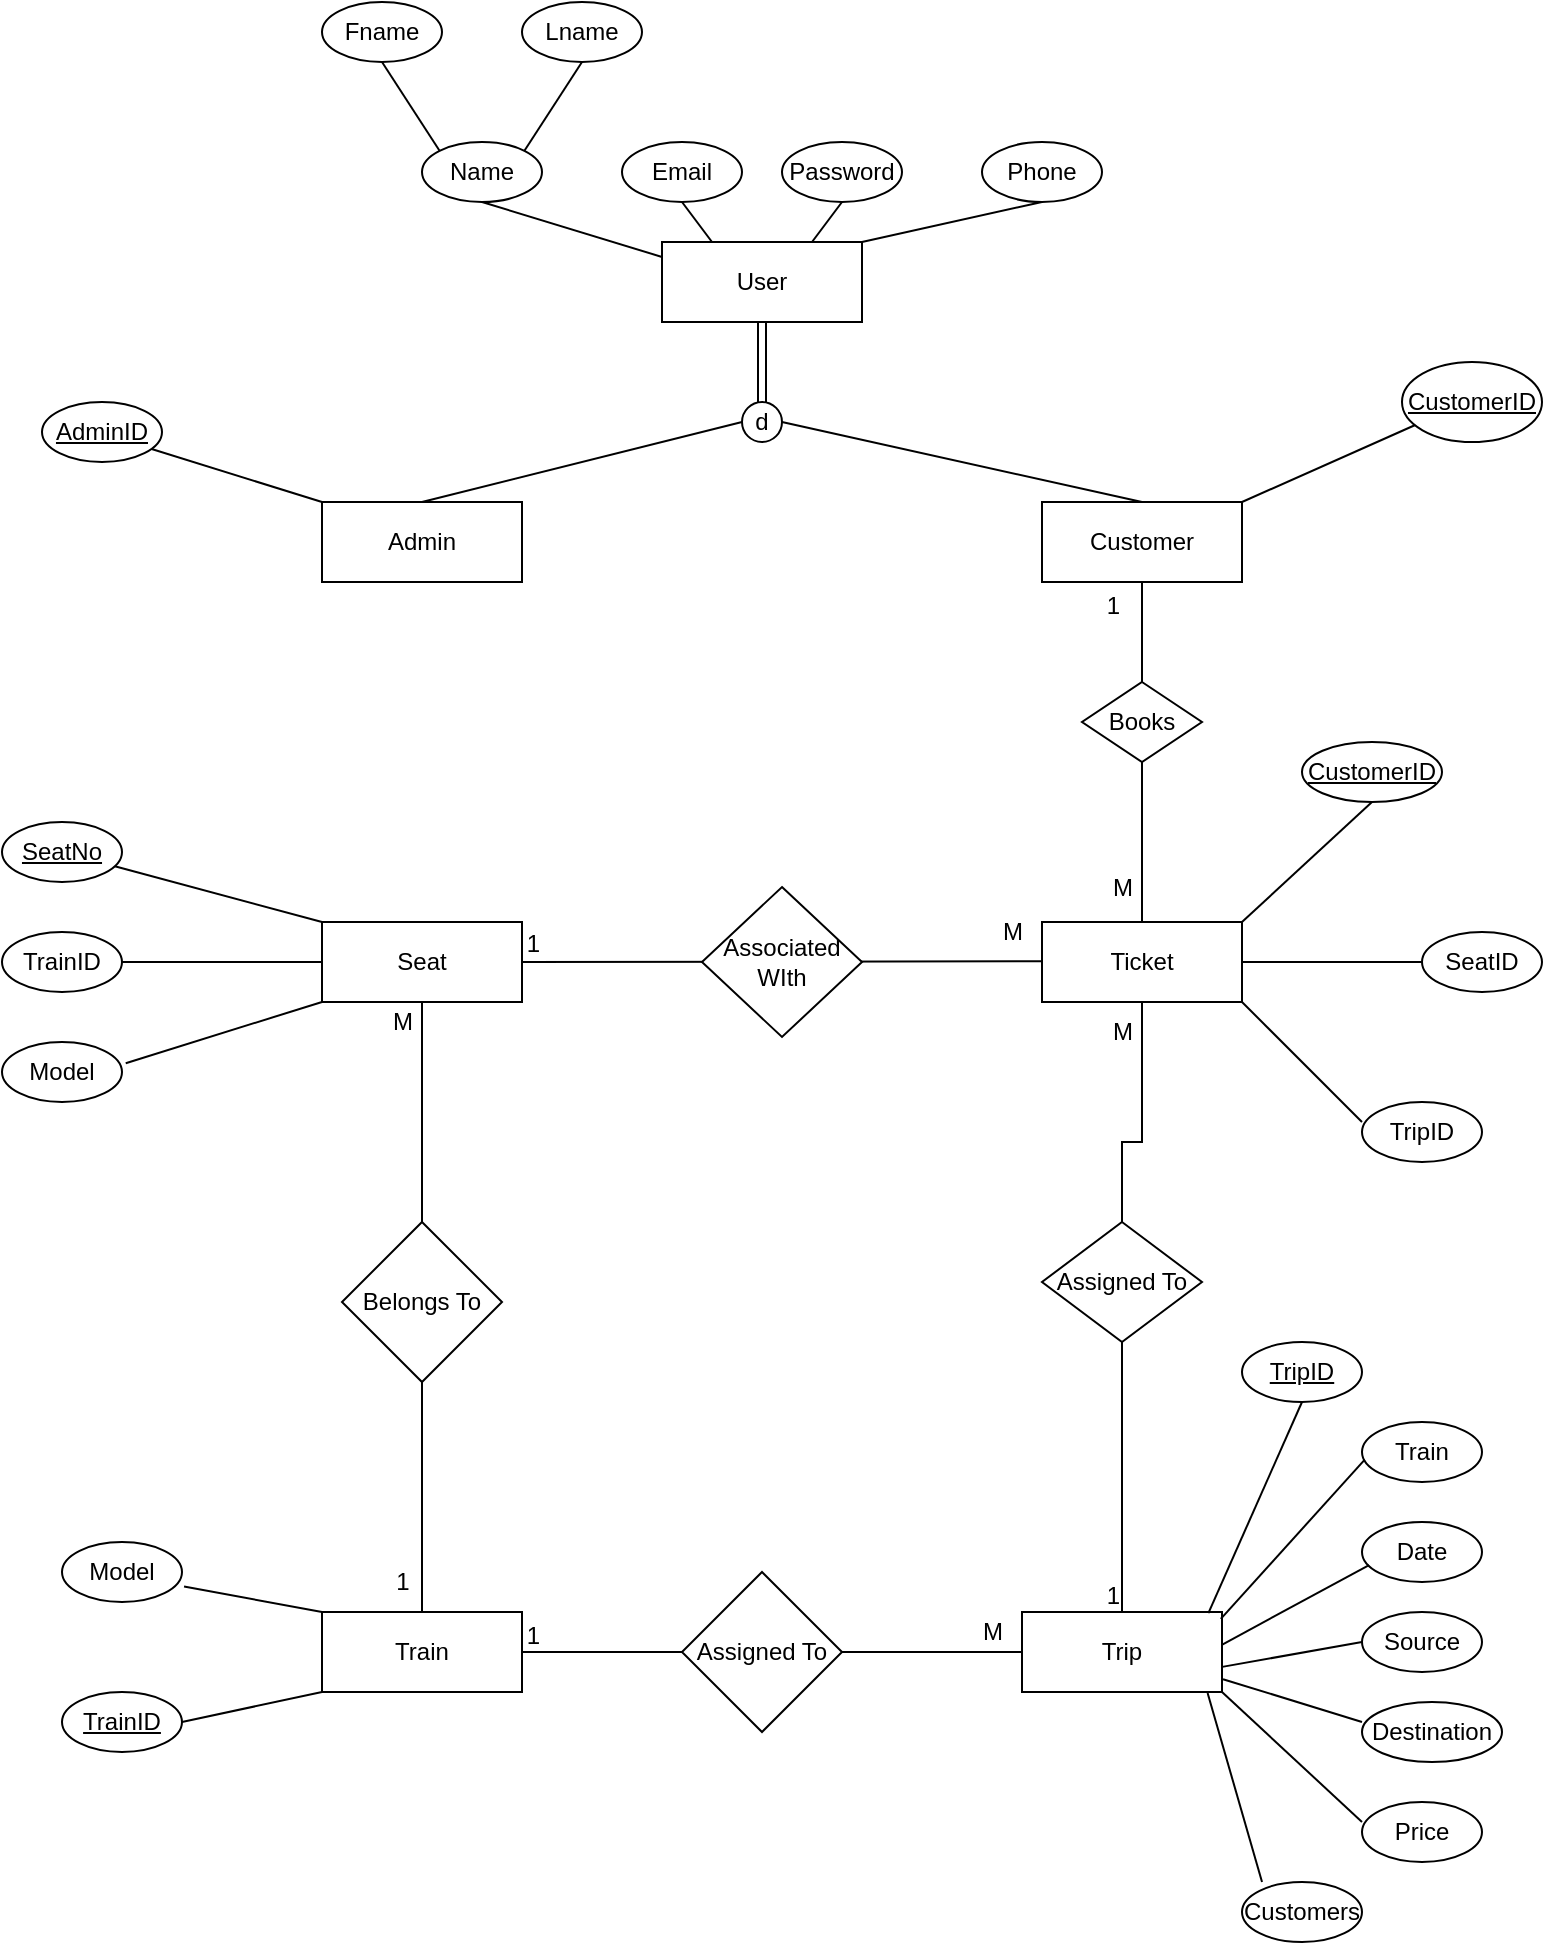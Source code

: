 <mxfile version="21.0.1" type="device"><diagram id="R2lEEEUBdFMjLlhIrx00" name="Page-1"><mxGraphModel dx="808" dy="416" grid="1" gridSize="10" guides="1" tooltips="1" connect="1" arrows="1" fold="1" page="1" pageScale="1" pageWidth="850" pageHeight="1100" math="0" shadow="0" extFonts="Permanent Marker^https://fonts.googleapis.com/css?family=Permanent+Marker"><root><mxCell id="0"/><mxCell id="1" parent="0"/><mxCell id="S_TLuqgDTXEEFybJ3QDy-1" value="User" style="whiteSpace=wrap;html=1;align=center;" parent="1" vertex="1"><mxGeometry x="470" y="230" width="100" height="40" as="geometry"/></mxCell><mxCell id="S_TLuqgDTXEEFybJ3QDy-2" value="Admin" style="whiteSpace=wrap;html=1;align=center;" parent="1" vertex="1"><mxGeometry x="300" y="360" width="100" height="40" as="geometry"/></mxCell><mxCell id="S_TLuqgDTXEEFybJ3QDy-4" value="Customer" style="whiteSpace=wrap;html=1;align=center;" parent="1" vertex="1"><mxGeometry x="660" y="360" width="100" height="40" as="geometry"/></mxCell><mxCell id="S_TLuqgDTXEEFybJ3QDy-7" value="" style="shape=link;html=1;rounded=0;exitX=0.5;exitY=1;exitDx=0;exitDy=0;" parent="1" source="S_TLuqgDTXEEFybJ3QDy-1" edge="1"><mxGeometry relative="1" as="geometry"><mxPoint x="510" y="310" as="sourcePoint"/><mxPoint x="520" y="310" as="targetPoint"/></mxGeometry></mxCell><mxCell id="S_TLuqgDTXEEFybJ3QDy-8" value="" style="resizable=0;html=1;whiteSpace=wrap;align=right;verticalAlign=bottom;" parent="S_TLuqgDTXEEFybJ3QDy-7" connectable="0" vertex="1"><mxGeometry x="1" relative="1" as="geometry"/></mxCell><mxCell id="1GjXLrG3ZuYTbCbOP0cH-1" value="d" style="ellipse;whiteSpace=wrap;html=1;" parent="1" vertex="1"><mxGeometry x="510" y="310" width="20" height="20" as="geometry"/></mxCell><mxCell id="1GjXLrG3ZuYTbCbOP0cH-2" value="" style="endArrow=none;html=1;rounded=0;exitX=0.5;exitY=0;exitDx=0;exitDy=0;" parent="1" source="S_TLuqgDTXEEFybJ3QDy-2" edge="1"><mxGeometry width="50" height="50" relative="1" as="geometry"><mxPoint x="460" y="370" as="sourcePoint"/><mxPoint x="510" y="320" as="targetPoint"/></mxGeometry></mxCell><mxCell id="1GjXLrG3ZuYTbCbOP0cH-4" value="" style="endArrow=none;html=1;rounded=0;entryX=1;entryY=0.5;entryDx=0;entryDy=0;exitX=0.5;exitY=0;exitDx=0;exitDy=0;" parent="1" source="S_TLuqgDTXEEFybJ3QDy-4" target="1GjXLrG3ZuYTbCbOP0cH-1" edge="1"><mxGeometry width="50" height="50" relative="1" as="geometry"><mxPoint x="550" y="400" as="sourcePoint"/><mxPoint x="600" y="350" as="targetPoint"/></mxGeometry></mxCell><mxCell id="1GjXLrG3ZuYTbCbOP0cH-5" value="Name" style="ellipse;whiteSpace=wrap;html=1;" parent="1" vertex="1"><mxGeometry x="350" y="180" width="60" height="30" as="geometry"/></mxCell><mxCell id="1GjXLrG3ZuYTbCbOP0cH-6" value="Email" style="ellipse;whiteSpace=wrap;html=1;" parent="1" vertex="1"><mxGeometry x="450" y="180" width="60" height="30" as="geometry"/></mxCell><mxCell id="1GjXLrG3ZuYTbCbOP0cH-7" value="Password" style="ellipse;whiteSpace=wrap;html=1;" parent="1" vertex="1"><mxGeometry x="530" y="180" width="60" height="30" as="geometry"/></mxCell><mxCell id="1GjXLrG3ZuYTbCbOP0cH-8" value="Fname" style="ellipse;whiteSpace=wrap;html=1;" parent="1" vertex="1"><mxGeometry x="300" y="110" width="60" height="30" as="geometry"/></mxCell><mxCell id="1GjXLrG3ZuYTbCbOP0cH-10" value="" style="endArrow=none;html=1;rounded=0;entryX=0.5;entryY=1;entryDx=0;entryDy=0;exitX=0;exitY=0;exitDx=0;exitDy=0;" parent="1" source="1GjXLrG3ZuYTbCbOP0cH-5" target="1GjXLrG3ZuYTbCbOP0cH-8" edge="1"><mxGeometry width="50" height="50" relative="1" as="geometry"><mxPoint x="310" y="200" as="sourcePoint"/><mxPoint x="360" y="150" as="targetPoint"/></mxGeometry></mxCell><mxCell id="1GjXLrG3ZuYTbCbOP0cH-11" value="Lname" style="ellipse;whiteSpace=wrap;html=1;" parent="1" vertex="1"><mxGeometry x="400" y="110" width="60" height="30" as="geometry"/></mxCell><mxCell id="1GjXLrG3ZuYTbCbOP0cH-12" value="" style="endArrow=none;html=1;rounded=0;entryX=0.5;entryY=1;entryDx=0;entryDy=0;exitX=1;exitY=0;exitDx=0;exitDy=0;" parent="1" source="1GjXLrG3ZuYTbCbOP0cH-5" target="1GjXLrG3ZuYTbCbOP0cH-11" edge="1"><mxGeometry width="50" height="50" relative="1" as="geometry"><mxPoint x="494" y="184" as="sourcePoint"/><mxPoint x="495" y="150" as="targetPoint"/></mxGeometry></mxCell><mxCell id="1GjXLrG3ZuYTbCbOP0cH-13" value="" style="endArrow=none;html=1;rounded=0;entryX=0.5;entryY=1;entryDx=0;entryDy=0;exitX=0.004;exitY=0.19;exitDx=0;exitDy=0;exitPerimeter=0;" parent="1" source="S_TLuqgDTXEEFybJ3QDy-1" target="1GjXLrG3ZuYTbCbOP0cH-5" edge="1"><mxGeometry width="50" height="50" relative="1" as="geometry"><mxPoint x="380" y="290" as="sourcePoint"/><mxPoint x="430" y="240" as="targetPoint"/></mxGeometry></mxCell><mxCell id="1GjXLrG3ZuYTbCbOP0cH-14" value="" style="endArrow=none;html=1;rounded=0;entryX=0.5;entryY=1;entryDx=0;entryDy=0;exitX=0.25;exitY=0;exitDx=0;exitDy=0;" parent="1" source="S_TLuqgDTXEEFybJ3QDy-1" target="1GjXLrG3ZuYTbCbOP0cH-6" edge="1"><mxGeometry width="50" height="50" relative="1" as="geometry"><mxPoint x="510" y="260" as="sourcePoint"/><mxPoint x="560" y="210" as="targetPoint"/></mxGeometry></mxCell><mxCell id="1GjXLrG3ZuYTbCbOP0cH-16" value="" style="endArrow=none;html=1;rounded=0;entryX=0.5;entryY=1;entryDx=0;entryDy=0;exitX=0.75;exitY=0;exitDx=0;exitDy=0;" parent="1" source="S_TLuqgDTXEEFybJ3QDy-1" target="1GjXLrG3ZuYTbCbOP0cH-7" edge="1"><mxGeometry width="50" height="50" relative="1" as="geometry"><mxPoint x="670" y="280" as="sourcePoint"/><mxPoint x="720" y="230" as="targetPoint"/></mxGeometry></mxCell><mxCell id="hJ7zthsnXFYYwpF40C21-1" value="Train" style="whiteSpace=wrap;html=1;align=center;" parent="1" vertex="1"><mxGeometry x="300" y="915" width="100" height="40" as="geometry"/></mxCell><mxCell id="hJ7zthsnXFYYwpF40C21-2" value="Trip" style="whiteSpace=wrap;html=1;align=center;" parent="1" vertex="1"><mxGeometry x="650" y="915" width="100" height="40" as="geometry"/></mxCell><mxCell id="hJ7zthsnXFYYwpF40C21-4" value="" style="endArrow=none;html=1;rounded=0;entryX=0.5;entryY=1;entryDx=0;entryDy=0;exitX=0.004;exitY=0.19;exitDx=0;exitDy=0;exitPerimeter=0;" parent="1" edge="1"><mxGeometry width="50" height="50" relative="1" as="geometry"><mxPoint x="300" y="360" as="sourcePoint"/><mxPoint x="210" y="332" as="targetPoint"/></mxGeometry></mxCell><mxCell id="hJ7zthsnXFYYwpF40C21-6" value="" style="endArrow=none;html=1;rounded=0;entryX=0.5;entryY=1;entryDx=0;entryDy=0;" parent="1" edge="1"><mxGeometry width="50" height="50" relative="1" as="geometry"><mxPoint x="850" y="320" as="sourcePoint"/><mxPoint x="760" y="360" as="targetPoint"/></mxGeometry></mxCell><mxCell id="hJ7zthsnXFYYwpF40C21-8" value="&lt;u&gt;AdminID&lt;/u&gt;" style="ellipse;whiteSpace=wrap;html=1;" parent="1" vertex="1"><mxGeometry x="160" y="310" width="60" height="30" as="geometry"/></mxCell><mxCell id="hJ7zthsnXFYYwpF40C21-9" value="&lt;u&gt;CustomerID&lt;/u&gt;" style="ellipse;whiteSpace=wrap;html=1;" parent="1" vertex="1"><mxGeometry x="840" y="290" width="70" height="40" as="geometry"/></mxCell><mxCell id="hJ7zthsnXFYYwpF40C21-11" value="" style="endArrow=none;html=1;rounded=0;exitX=0;exitY=0;exitDx=0;exitDy=0;entryX=1.017;entryY=0.742;entryDx=0;entryDy=0;entryPerimeter=0;" parent="1" source="hJ7zthsnXFYYwpF40C21-1" target="hJ7zthsnXFYYwpF40C21-13" edge="1"><mxGeometry width="50" height="50" relative="1" as="geometry"><mxPoint x="310" y="915" as="sourcePoint"/><mxPoint x="260.48" y="895" as="targetPoint"/><Array as="points"/></mxGeometry></mxCell><mxCell id="hJ7zthsnXFYYwpF40C21-12" value="" style="endArrow=none;html=1;rounded=0;entryX=0;entryY=1;entryDx=0;entryDy=0;exitX=1;exitY=0.5;exitDx=0;exitDy=0;" parent="1" source="hJ7zthsnXFYYwpF40C21-14" target="hJ7zthsnXFYYwpF40C21-1" edge="1"><mxGeometry width="50" height="50" relative="1" as="geometry"><mxPoint x="260.48" y="965" as="sourcePoint"/><mxPoint x="300" y="955" as="targetPoint"/></mxGeometry></mxCell><mxCell id="hJ7zthsnXFYYwpF40C21-13" value="Model" style="ellipse;whiteSpace=wrap;html=1;" parent="1" vertex="1"><mxGeometry x="170" y="880" width="60" height="30" as="geometry"/></mxCell><mxCell id="hJ7zthsnXFYYwpF40C21-14" value="&lt;u&gt;TrainID&lt;/u&gt;" style="ellipse;whiteSpace=wrap;html=1;" parent="1" vertex="1"><mxGeometry x="170" y="955" width="60" height="30" as="geometry"/></mxCell><mxCell id="hJ7zthsnXFYYwpF40C21-15" value="Seat" style="whiteSpace=wrap;html=1;align=center;" parent="1" vertex="1"><mxGeometry x="300" y="570" width="100" height="40" as="geometry"/></mxCell><mxCell id="hJ7zthsnXFYYwpF40C21-17" value="Ticket" style="whiteSpace=wrap;html=1;align=center;" parent="1" vertex="1"><mxGeometry x="660" y="570" width="100" height="40" as="geometry"/></mxCell><mxCell id="hJ7zthsnXFYYwpF40C21-18" value="&lt;u&gt;CustomerID&lt;/u&gt;" style="ellipse;whiteSpace=wrap;html=1;" parent="1" vertex="1"><mxGeometry x="790" y="480" width="70" height="30" as="geometry"/></mxCell><mxCell id="hJ7zthsnXFYYwpF40C21-19" value="SeatID" style="ellipse;whiteSpace=wrap;html=1;" parent="1" vertex="1"><mxGeometry x="850" y="575" width="60" height="30" as="geometry"/></mxCell><mxCell id="hJ7zthsnXFYYwpF40C21-20" value="TripID" style="ellipse;whiteSpace=wrap;html=1;" parent="1" vertex="1"><mxGeometry x="820" y="660" width="60" height="30" as="geometry"/></mxCell><mxCell id="hJ7zthsnXFYYwpF40C21-22" value="" style="endArrow=none;html=1;rounded=0;entryX=0.5;entryY=1;entryDx=0;entryDy=0;exitX=0.5;exitY=1;exitDx=0;exitDy=0;" parent="1" source="hJ7zthsnXFYYwpF40C21-18" edge="1"><mxGeometry width="50" height="50" relative="1" as="geometry"><mxPoint x="850" y="598" as="sourcePoint"/><mxPoint x="760" y="570" as="targetPoint"/></mxGeometry></mxCell><mxCell id="hJ7zthsnXFYYwpF40C21-24" value="&lt;u&gt;SeatNo&lt;/u&gt;" style="ellipse;whiteSpace=wrap;html=1;" parent="1" vertex="1"><mxGeometry x="140" y="520" width="60" height="30" as="geometry"/></mxCell><mxCell id="hJ7zthsnXFYYwpF40C21-26" value="" style="endArrow=none;html=1;rounded=0;exitX=1;exitY=0.5;exitDx=0;exitDy=0;" parent="1" source="hJ7zthsnXFYYwpF40C21-17" edge="1"><mxGeometry width="50" height="50" relative="1" as="geometry"><mxPoint x="760" y="600" as="sourcePoint"/><mxPoint x="850" y="590" as="targetPoint"/></mxGeometry></mxCell><mxCell id="hJ7zthsnXFYYwpF40C21-27" value="" style="endArrow=none;html=1;rounded=0;entryX=0.5;entryY=1;entryDx=0;entryDy=0;exitX=0.004;exitY=0.19;exitDx=0;exitDy=0;exitPerimeter=0;" parent="1" edge="1"><mxGeometry width="50" height="50" relative="1" as="geometry"><mxPoint x="820" y="670" as="sourcePoint"/><mxPoint x="760" y="610" as="targetPoint"/></mxGeometry></mxCell><mxCell id="hJ7zthsnXFYYwpF40C21-28" value="TrainID" style="ellipse;whiteSpace=wrap;html=1;" parent="1" vertex="1"><mxGeometry x="140" y="575" width="60" height="30" as="geometry"/></mxCell><mxCell id="hJ7zthsnXFYYwpF40C21-29" value="Model" style="ellipse;whiteSpace=wrap;html=1;" parent="1" vertex="1"><mxGeometry x="140" y="630" width="60" height="30" as="geometry"/></mxCell><mxCell id="hJ7zthsnXFYYwpF40C21-30" value="" style="endArrow=none;html=1;rounded=0;exitX=0;exitY=0;exitDx=0;exitDy=0;" parent="1" source="hJ7zthsnXFYYwpF40C21-15" target="hJ7zthsnXFYYwpF40C21-24" edge="1"><mxGeometry width="50" height="50" relative="1" as="geometry"><mxPoint x="310" y="480" as="sourcePoint"/><mxPoint x="260" y="440" as="targetPoint"/></mxGeometry></mxCell><mxCell id="hJ7zthsnXFYYwpF40C21-32" value="" style="endArrow=none;html=1;rounded=0;exitX=0;exitY=0.5;exitDx=0;exitDy=0;entryX=1;entryY=0.5;entryDx=0;entryDy=0;" parent="1" source="hJ7zthsnXFYYwpF40C21-15" target="hJ7zthsnXFYYwpF40C21-28" edge="1"><mxGeometry width="50" height="50" relative="1" as="geometry"><mxPoint x="310" y="500" as="sourcePoint"/><mxPoint x="259" y="500" as="targetPoint"/></mxGeometry></mxCell><mxCell id="hJ7zthsnXFYYwpF40C21-33" value="" style="endArrow=none;html=1;rounded=0;exitX=0;exitY=1;exitDx=0;exitDy=0;entryX=1.031;entryY=0.353;entryDx=0;entryDy=0;entryPerimeter=0;" parent="1" source="hJ7zthsnXFYYwpF40C21-15" target="hJ7zthsnXFYYwpF40C21-29" edge="1"><mxGeometry width="50" height="50" relative="1" as="geometry"><mxPoint x="320" y="510" as="sourcePoint"/><mxPoint x="269" y="510" as="targetPoint"/></mxGeometry></mxCell><mxCell id="hJ7zthsnXFYYwpF40C21-35" value="Phone" style="ellipse;whiteSpace=wrap;html=1;" parent="1" vertex="1"><mxGeometry x="630" y="180" width="60" height="30" as="geometry"/></mxCell><mxCell id="hJ7zthsnXFYYwpF40C21-36" value="" style="endArrow=none;html=1;rounded=0;entryX=0.5;entryY=1;entryDx=0;entryDy=0;exitX=1;exitY=0;exitDx=0;exitDy=0;" parent="1" source="S_TLuqgDTXEEFybJ3QDy-1" target="hJ7zthsnXFYYwpF40C21-35" edge="1"><mxGeometry width="50" height="50" relative="1" as="geometry"><mxPoint x="555" y="240" as="sourcePoint"/><mxPoint x="570" y="220" as="targetPoint"/></mxGeometry></mxCell><mxCell id="hJ7zthsnXFYYwpF40C21-38" value="&lt;u&gt;TripID&lt;/u&gt;" style="ellipse;whiteSpace=wrap;html=1;" parent="1" vertex="1"><mxGeometry x="760" y="780" width="60" height="30" as="geometry"/></mxCell><mxCell id="hJ7zthsnXFYYwpF40C21-39" value="Train" style="ellipse;whiteSpace=wrap;html=1;" parent="1" vertex="1"><mxGeometry x="820" y="820" width="60" height="30" as="geometry"/></mxCell><mxCell id="hJ7zthsnXFYYwpF40C21-40" value="Date" style="ellipse;whiteSpace=wrap;html=1;" parent="1" vertex="1"><mxGeometry x="820" y="870" width="60" height="30" as="geometry"/></mxCell><mxCell id="hJ7zthsnXFYYwpF40C21-41" value="Source" style="ellipse;whiteSpace=wrap;html=1;" parent="1" vertex="1"><mxGeometry x="820" y="915" width="60" height="30" as="geometry"/></mxCell><mxCell id="hJ7zthsnXFYYwpF40C21-42" value="Destination" style="ellipse;whiteSpace=wrap;html=1;" parent="1" vertex="1"><mxGeometry x="820" y="960" width="70" height="30" as="geometry"/></mxCell><mxCell id="hJ7zthsnXFYYwpF40C21-43" value="Price" style="ellipse;whiteSpace=wrap;html=1;" parent="1" vertex="1"><mxGeometry x="820" y="1010" width="60" height="30" as="geometry"/></mxCell><mxCell id="hJ7zthsnXFYYwpF40C21-44" value="Customers" style="ellipse;whiteSpace=wrap;html=1;" parent="1" vertex="1"><mxGeometry x="760" y="1050" width="60" height="30" as="geometry"/></mxCell><mxCell id="hJ7zthsnXFYYwpF40C21-45" value="" style="endArrow=none;html=1;rounded=0;entryX=0.5;entryY=1;entryDx=0;entryDy=0;exitX=0.932;exitY=0.013;exitDx=0;exitDy=0;exitPerimeter=0;" parent="1" source="hJ7zthsnXFYYwpF40C21-2" target="hJ7zthsnXFYYwpF40C21-38" edge="1"><mxGeometry width="50" height="50" relative="1" as="geometry"><mxPoint x="760" y="930" as="sourcePoint"/><mxPoint x="700" y="870" as="targetPoint"/></mxGeometry></mxCell><mxCell id="hJ7zthsnXFYYwpF40C21-47" value="" style="endArrow=none;html=1;rounded=0;entryX=0.023;entryY=0.627;entryDx=0;entryDy=0;exitX=0.994;exitY=0.086;exitDx=0;exitDy=0;exitPerimeter=0;entryPerimeter=0;" parent="1" source="hJ7zthsnXFYYwpF40C21-2" target="hJ7zthsnXFYYwpF40C21-39" edge="1"><mxGeometry width="50" height="50" relative="1" as="geometry"><mxPoint x="760" y="925" as="sourcePoint"/><mxPoint x="800" y="820" as="targetPoint"/></mxGeometry></mxCell><mxCell id="hJ7zthsnXFYYwpF40C21-48" value="" style="endArrow=none;html=1;rounded=0;entryX=0.059;entryY=0.718;entryDx=0;entryDy=0;exitX=0.997;exitY=0.413;exitDx=0;exitDy=0;exitPerimeter=0;entryPerimeter=0;" parent="1" source="hJ7zthsnXFYYwpF40C21-2" target="hJ7zthsnXFYYwpF40C21-40" edge="1"><mxGeometry width="50" height="50" relative="1" as="geometry"><mxPoint x="770" y="935" as="sourcePoint"/><mxPoint x="810" y="830" as="targetPoint"/></mxGeometry></mxCell><mxCell id="hJ7zthsnXFYYwpF40C21-49" value="" style="endArrow=none;html=1;rounded=0;entryX=0;entryY=0.5;entryDx=0;entryDy=0;exitX=1.001;exitY=0.686;exitDx=0;exitDy=0;exitPerimeter=0;" parent="1" source="hJ7zthsnXFYYwpF40C21-2" target="hJ7zthsnXFYYwpF40C21-41" edge="1"><mxGeometry width="50" height="50" relative="1" as="geometry"><mxPoint x="780" y="945" as="sourcePoint"/><mxPoint x="820" y="840" as="targetPoint"/></mxGeometry></mxCell><mxCell id="hJ7zthsnXFYYwpF40C21-50" value="" style="endArrow=none;html=1;rounded=0;entryX=0;entryY=0.333;entryDx=0;entryDy=0;exitX=1.005;exitY=0.84;exitDx=0;exitDy=0;exitPerimeter=0;entryPerimeter=0;" parent="1" source="hJ7zthsnXFYYwpF40C21-2" target="hJ7zthsnXFYYwpF40C21-42" edge="1"><mxGeometry width="50" height="50" relative="1" as="geometry"><mxPoint x="790" y="955" as="sourcePoint"/><mxPoint x="830" y="850" as="targetPoint"/></mxGeometry></mxCell><mxCell id="hJ7zthsnXFYYwpF40C21-51" value="" style="endArrow=none;html=1;rounded=0;entryX=0;entryY=0.333;entryDx=0;entryDy=0;exitX=1;exitY=1;exitDx=0;exitDy=0;entryPerimeter=0;" parent="1" source="hJ7zthsnXFYYwpF40C21-2" target="hJ7zthsnXFYYwpF40C21-43" edge="1"><mxGeometry width="50" height="50" relative="1" as="geometry"><mxPoint x="800" y="965" as="sourcePoint"/><mxPoint x="840" y="860" as="targetPoint"/></mxGeometry></mxCell><mxCell id="hJ7zthsnXFYYwpF40C21-52" value="" style="endArrow=none;html=1;rounded=0;entryX=0.167;entryY=0;entryDx=0;entryDy=0;exitX=0.928;exitY=1.013;exitDx=0;exitDy=0;exitPerimeter=0;entryPerimeter=0;" parent="1" source="hJ7zthsnXFYYwpF40C21-2" target="hJ7zthsnXFYYwpF40C21-44" edge="1"><mxGeometry width="50" height="50" relative="1" as="geometry"><mxPoint x="810" y="975" as="sourcePoint"/><mxPoint x="850" y="870" as="targetPoint"/></mxGeometry></mxCell><mxCell id="hJ7zthsnXFYYwpF40C21-57" value="" style="endArrow=none;html=1;rounded=0;entryX=0.5;entryY=1;entryDx=0;entryDy=0;exitX=0.5;exitY=0;exitDx=0;exitDy=0;" parent="1" source="hJ7zthsnXFYYwpF40C21-17" target="S_TLuqgDTXEEFybJ3QDy-4" edge="1"><mxGeometry relative="1" as="geometry"><mxPoint x="710" y="570" as="sourcePoint"/><mxPoint x="680" y="470" as="targetPoint"/></mxGeometry></mxCell><mxCell id="hJ7zthsnXFYYwpF40C21-58" value="1" style="resizable=0;html=1;whiteSpace=wrap;align=right;verticalAlign=bottom;" parent="hJ7zthsnXFYYwpF40C21-57" connectable="0" vertex="1"><mxGeometry x="1" relative="1" as="geometry"><mxPoint x="-10" y="20" as="offset"/></mxGeometry></mxCell><mxCell id="hJ7zthsnXFYYwpF40C21-59" value="M" style="text;html=1;align=center;verticalAlign=middle;resizable=0;points=[];autosize=1;strokeColor=none;fillColor=none;" parent="1" vertex="1"><mxGeometry x="685" y="538" width="30" height="30" as="geometry"/></mxCell><mxCell id="hJ7zthsnXFYYwpF40C21-61" value="" style="endArrow=none;html=1;rounded=0;entryX=0.5;entryY=0;entryDx=0;entryDy=0;exitX=0.5;exitY=1;exitDx=0;exitDy=0;" parent="1" source="hJ7zthsnXFYYwpF40C21-17" target="hJ7zthsnXFYYwpF40C21-2" edge="1"><mxGeometry relative="1" as="geometry"><mxPoint x="650" y="870" as="sourcePoint"/><mxPoint x="650" y="700" as="targetPoint"/><Array as="points"><mxPoint x="710" y="680"/><mxPoint x="700" y="680"/></Array></mxGeometry></mxCell><mxCell id="hJ7zthsnXFYYwpF40C21-62" value="1" style="resizable=0;html=1;whiteSpace=wrap;align=right;verticalAlign=bottom;" parent="hJ7zthsnXFYYwpF40C21-61" connectable="0" vertex="1"><mxGeometry x="1" relative="1" as="geometry"><mxPoint as="offset"/></mxGeometry></mxCell><mxCell id="hJ7zthsnXFYYwpF40C21-64" value="M" style="text;html=1;align=center;verticalAlign=middle;resizable=0;points=[];autosize=1;strokeColor=none;fillColor=none;" parent="1" vertex="1"><mxGeometry x="685" y="610" width="30" height="30" as="geometry"/></mxCell><mxCell id="hJ7zthsnXFYYwpF40C21-73" value="M" style="text;html=1;align=center;verticalAlign=middle;resizable=0;points=[];autosize=1;strokeColor=none;fillColor=none;" parent="1" vertex="1"><mxGeometry x="620" y="910" width="30" height="30" as="geometry"/></mxCell><mxCell id="hJ7zthsnXFYYwpF40C21-75" value="Assigned To" style="shape=rhombus;perimeter=rhombusPerimeter;whiteSpace=wrap;html=1;align=center;" parent="1" vertex="1"><mxGeometry x="660" y="720" width="80" height="60" as="geometry"/></mxCell><mxCell id="hJ7zthsnXFYYwpF40C21-77" value="Books" style="shape=rhombus;perimeter=rhombusPerimeter;whiteSpace=wrap;html=1;align=center;" parent="1" vertex="1"><mxGeometry x="680" y="450" width="60" height="40" as="geometry"/></mxCell><mxCell id="hJ7zthsnXFYYwpF40C21-80" value="" style="endArrow=none;html=1;rounded=0;entryX=1;entryY=0.5;entryDx=0;entryDy=0;exitX=0;exitY=0.5;exitDx=0;exitDy=0;" parent="1" source="hJ7zthsnXFYYwpF40C21-2" target="hJ7zthsnXFYYwpF40C21-1" edge="1"><mxGeometry relative="1" as="geometry"><mxPoint x="520" y="900" as="sourcePoint"/><mxPoint x="680" y="900" as="targetPoint"/></mxGeometry></mxCell><mxCell id="hJ7zthsnXFYYwpF40C21-81" value="1" style="resizable=0;html=1;whiteSpace=wrap;align=right;verticalAlign=bottom;" parent="hJ7zthsnXFYYwpF40C21-80" connectable="0" vertex="1"><mxGeometry x="1" relative="1" as="geometry"><mxPoint x="10" as="offset"/></mxGeometry></mxCell><mxCell id="hJ7zthsnXFYYwpF40C21-83" value="" style="endArrow=none;html=1;rounded=0;entryX=1;entryY=0.5;entryDx=0;entryDy=0;exitX=0;exitY=0.5;exitDx=0;exitDy=0;" parent="1" edge="1" target="hJ7zthsnXFYYwpF40C21-15"><mxGeometry relative="1" as="geometry"><mxPoint x="660" y="589.67" as="sourcePoint"/><mxPoint x="410" y="589.67" as="targetPoint"/></mxGeometry></mxCell><mxCell id="hJ7zthsnXFYYwpF40C21-84" value="1" style="resizable=0;html=1;whiteSpace=wrap;align=right;verticalAlign=bottom;" parent="hJ7zthsnXFYYwpF40C21-83" connectable="0" vertex="1"><mxGeometry x="1" relative="1" as="geometry"><mxPoint x="10" as="offset"/></mxGeometry></mxCell><mxCell id="_chPjPEqTz5BwBeuGJpS-2" value="Assigned To" style="rhombus;whiteSpace=wrap;html=1;" vertex="1" parent="1"><mxGeometry x="480" y="895" width="80" height="80" as="geometry"/></mxCell><mxCell id="_chPjPEqTz5BwBeuGJpS-3" value="" style="endArrow=none;html=1;rounded=0;exitX=0.5;exitY=0;exitDx=0;exitDy=0;entryX=0.5;entryY=1;entryDx=0;entryDy=0;" edge="1" parent="1" source="hJ7zthsnXFYYwpF40C21-1" target="hJ7zthsnXFYYwpF40C21-15"><mxGeometry width="50" height="50" relative="1" as="geometry"><mxPoint x="430" y="860" as="sourcePoint"/><mxPoint x="480" y="810" as="targetPoint"/></mxGeometry></mxCell><mxCell id="_chPjPEqTz5BwBeuGJpS-4" value="Associated WIth" style="rhombus;whiteSpace=wrap;html=1;" vertex="1" parent="1"><mxGeometry x="490" y="552.5" width="80" height="75" as="geometry"/></mxCell><mxCell id="_chPjPEqTz5BwBeuGJpS-5" value="Belongs To" style="rhombus;whiteSpace=wrap;html=1;" vertex="1" parent="1"><mxGeometry x="310" y="720" width="80" height="80" as="geometry"/></mxCell><mxCell id="_chPjPEqTz5BwBeuGJpS-6" value="M" style="text;html=1;align=center;verticalAlign=middle;resizable=0;points=[];autosize=1;strokeColor=none;fillColor=none;" vertex="1" parent="1"><mxGeometry x="630" y="560" width="30" height="30" as="geometry"/></mxCell><mxCell id="_chPjPEqTz5BwBeuGJpS-7" value="M" style="text;html=1;align=center;verticalAlign=middle;resizable=0;points=[];autosize=1;strokeColor=none;fillColor=none;" vertex="1" parent="1"><mxGeometry x="325" y="605" width="30" height="30" as="geometry"/></mxCell><mxCell id="_chPjPEqTz5BwBeuGJpS-8" value="1" style="text;html=1;align=center;verticalAlign=middle;resizable=0;points=[];autosize=1;strokeColor=none;fillColor=none;" vertex="1" parent="1"><mxGeometry x="325" y="885" width="30" height="30" as="geometry"/></mxCell></root></mxGraphModel></diagram></mxfile>